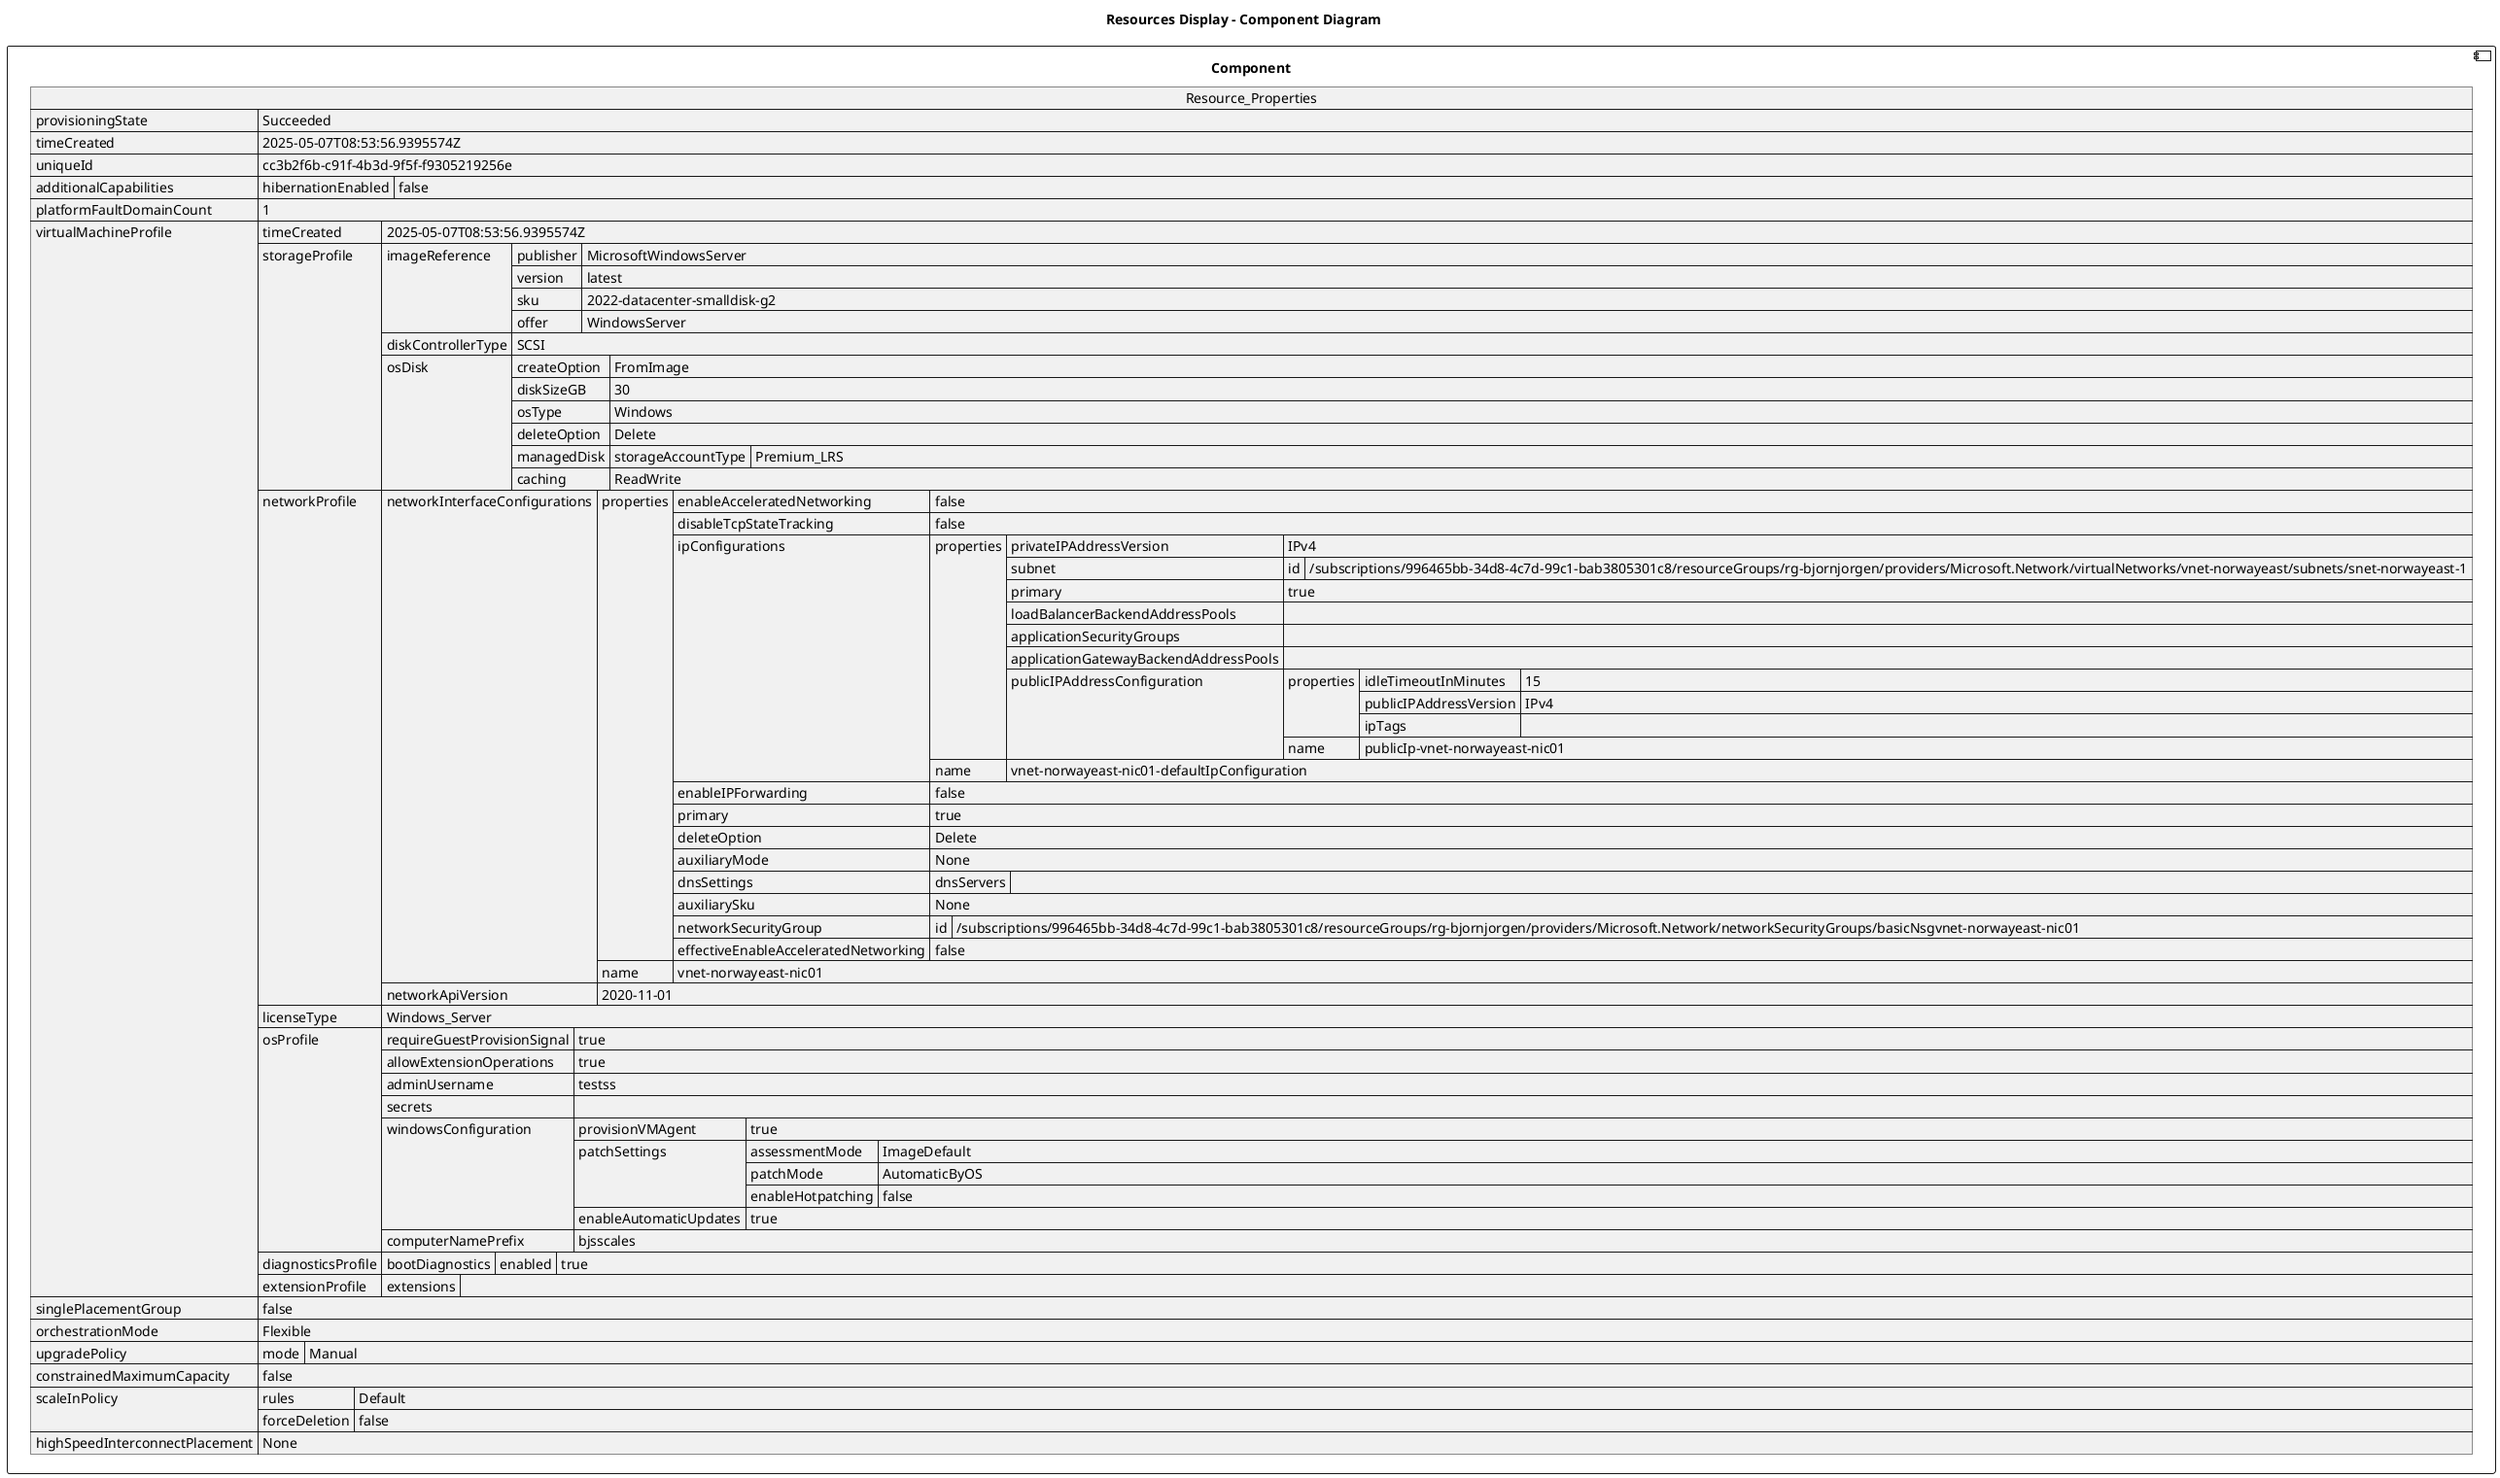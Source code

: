 @startuml

title Resources Display - Component Diagram

component Component {

json  Resource_Properties {
  "provisioningState": "Succeeded",
  "timeCreated": "2025-05-07T08:53:56.9395574Z",
  "uniqueId": "cc3b2f6b-c91f-4b3d-9f5f-f9305219256e",
  "additionalCapabilities": {
    "hibernationEnabled": false
  },
  "platformFaultDomainCount": 1,
  "virtualMachineProfile": {
    "timeCreated": "2025-05-07T08:53:56.9395574Z",
    "storageProfile": {
      "imageReference": {
        "publisher": "MicrosoftWindowsServer",
        "version": "latest",
        "sku": "2022-datacenter-smalldisk-g2",
        "offer": "WindowsServer"
      },
      "diskControllerType": "SCSI",
      "osDisk": {
        "createOption": "FromImage",
        "diskSizeGB": 30,
        "osType": "Windows",
        "deleteOption": "Delete",
        "managedDisk": {
          "storageAccountType": "Premium_LRS"
        },
        "caching": "ReadWrite"
      }
    },
    "networkProfile": {
      "networkInterfaceConfigurations": [
        {
          "properties": {
            "enableAcceleratedNetworking": false,
            "disableTcpStateTracking": false,
            "ipConfigurations": [
              {
                "properties": {
                  "privateIPAddressVersion": "IPv4",
                  "subnet": {
                    "id": "/subscriptions/996465bb-34d8-4c7d-99c1-bab3805301c8/resourceGroups/rg-bjornjorgen/providers/Microsoft.Network/virtualNetworks/vnet-norwayeast/subnets/snet-norwayeast-1"
                  },
                  "primary": true,
                  "loadBalancerBackendAddressPools": [],
                  "applicationSecurityGroups": [],
                  "applicationGatewayBackendAddressPools": [],
                  "publicIPAddressConfiguration": {
                    "properties": {
                      "idleTimeoutInMinutes": 15,
                      "publicIPAddressVersion": "IPv4",
                      "ipTags": []
                    },
                    "name": "publicIp-vnet-norwayeast-nic01"
                  }
                },
                "name": "vnet-norwayeast-nic01-defaultIpConfiguration"
              }
            ],
            "enableIPForwarding": false,
            "primary": true,
            "deleteOption": "Delete",
            "auxiliaryMode": "None",
            "dnsSettings": {
              "dnsServers": []
            },
            "auxiliarySku": "None",
            "networkSecurityGroup": {
              "id": "/subscriptions/996465bb-34d8-4c7d-99c1-bab3805301c8/resourceGroups/rg-bjornjorgen/providers/Microsoft.Network/networkSecurityGroups/basicNsgvnet-norwayeast-nic01"
            },
            "effectiveEnableAcceleratedNetworking": false
          },
          "name": "vnet-norwayeast-nic01"
        }
      ],
      "networkApiVersion": "2020-11-01"
    },
    "licenseType": "Windows_Server",
    "osProfile": {
      "requireGuestProvisionSignal": true,
      "allowExtensionOperations": true,
      "adminUsername": "testss",
      "secrets": [],
      "windowsConfiguration": {
        "provisionVMAgent": true,
        "patchSettings": {
          "assessmentMode": "ImageDefault",
          "patchMode": "AutomaticByOS",
          "enableHotpatching": false
        },
        "enableAutomaticUpdates": true
      },
      "computerNamePrefix": "bjsscales"
    },
    "diagnosticsProfile": {
      "bootDiagnostics": {
        "enabled": true
      }
    },
    "extensionProfile": {
      "extensions": []
    }
  },
  "singlePlacementGroup": false,
  "orchestrationMode": "Flexible",
  "upgradePolicy": {
    "mode": "Manual"
  },
  "constrainedMaximumCapacity": false,
  "scaleInPolicy": {
    "rules": [
      "Default"
    ],
    "forceDeletion": false
  },
  "highSpeedInterconnectPlacement": "None"
}
}
@enduml
